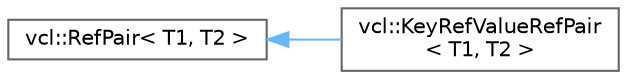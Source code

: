 digraph "Graphical Class Hierarchy"
{
 // LATEX_PDF_SIZE
  bgcolor="transparent";
  edge [fontname=Helvetica,fontsize=10,labelfontname=Helvetica,labelfontsize=10];
  node [fontname=Helvetica,fontsize=10,shape=box,height=0.2,width=0.4];
  rankdir="LR";
  Node0 [label="vcl::RefPair\< T1, T2 \>",height=0.2,width=0.4,color="grey40", fillcolor="white", style="filled",URL="$classvcl_1_1RefPair.html",tooltip=" "];
  Node0 -> Node1 [dir="back",color="steelblue1",style="solid"];
  Node1 [label="vcl::KeyRefValueRefPair\l\< T1, T2 \>",height=0.2,width=0.4,color="grey40", fillcolor="white", style="filled",URL="$classvcl_1_1KeyRefValueRefPair.html",tooltip=" "];
}
